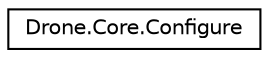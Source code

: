 digraph "Graphical Class Hierarchy"
{
  edge [fontname="Helvetica",fontsize="10",labelfontname="Helvetica",labelfontsize="10"];
  node [fontname="Helvetica",fontsize="10",shape=record];
  rankdir="LR";
  Node1 [label="Drone.Core.Configure",height=0.2,width=0.4,color="black", fillcolor="white", style="filled",URL="$df/d8a/class_drone_1_1_core_1_1_configure.html"];
}
